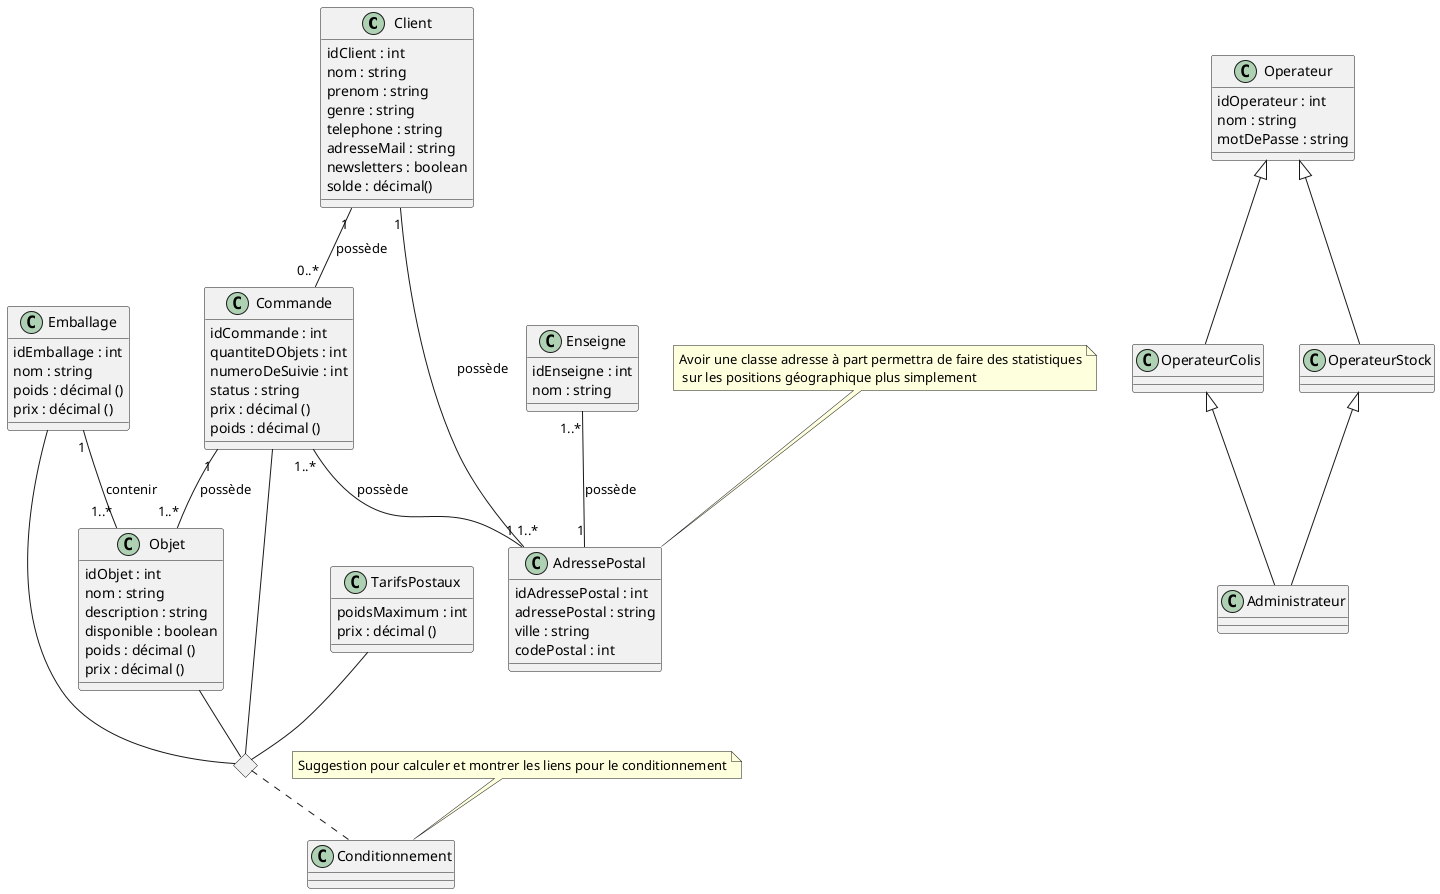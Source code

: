 @startuml Classe model

class Client {
    idClient : int
    nom : string
    prenom : string
    genre : string
    'adressePostal : string
    'codePostal : int
    'ville : string
    telephone : string
    adresseMail : string
    newsletters : boolean
    {field} solde : décimal()
}

class Commande {
    idCommande : int
    quantiteDObjets : int
    numeroDeSuivie : int
    status : string
    {field} prix : décimal ()
    {field} poids : décimal ()
}

class Objet {
    idObjet : int
    nom : string
    description : string
    disponible : boolean
    {field} poids : décimal ()
    {field} prix : décimal ()
}

class Emballage {
    idEmballage : int
    nom : string
    {field} poids : décimal ()
    {field} prix : décimal ()
}

class Enseigne {
    idEnseigne : int
    nom : string
    'ville : string
    'codePostal : int
}

class TarifsPostaux {
    poidsMaximum : int
    {field} prix : décimal ()
}

class AdressePostal {
    idAdressePostal : int
    adressePostal : string
    ville : string
    codePostal : int
}

class Conditionnement {

}

diamond dia

class Operateur {
    idOperateur : int
    nom : string
    motDePasse : string
}

class OperateurColis {

}

class OperateurStock {

}

class Administrateur {

}

Client "1"-- "0..*" Commande : possède
Commande "1" -- "1..*" Objet : possède
Emballage "1" -- "1..*" Objet : contenir

Client "1" -- "1..*" AdressePostal : possède
Commande "1..*" -- "1" AdressePostal : possède
Enseigne "1..*" -- "1"AdressePostal : possède

note "Avoir une classe adresse à part permettra de faire des statistiques\n sur les positions géographique plus simplement" as N1

N1 .. AdressePostal

Emballage -- dia
Objet -- dia
Commande -- dia
TarifsPostaux -- dia
dia .. Conditionnement

note "Suggestion pour calculer et montrer les liens pour le conditionnement" as N2
N2 .. Conditionnement

Operateur <|-- OperateurColis
Operateur <|-- OperateurStock
OperateurStock <|-- Administrateur
OperateurColis <|-- Administrateur

@enduml
